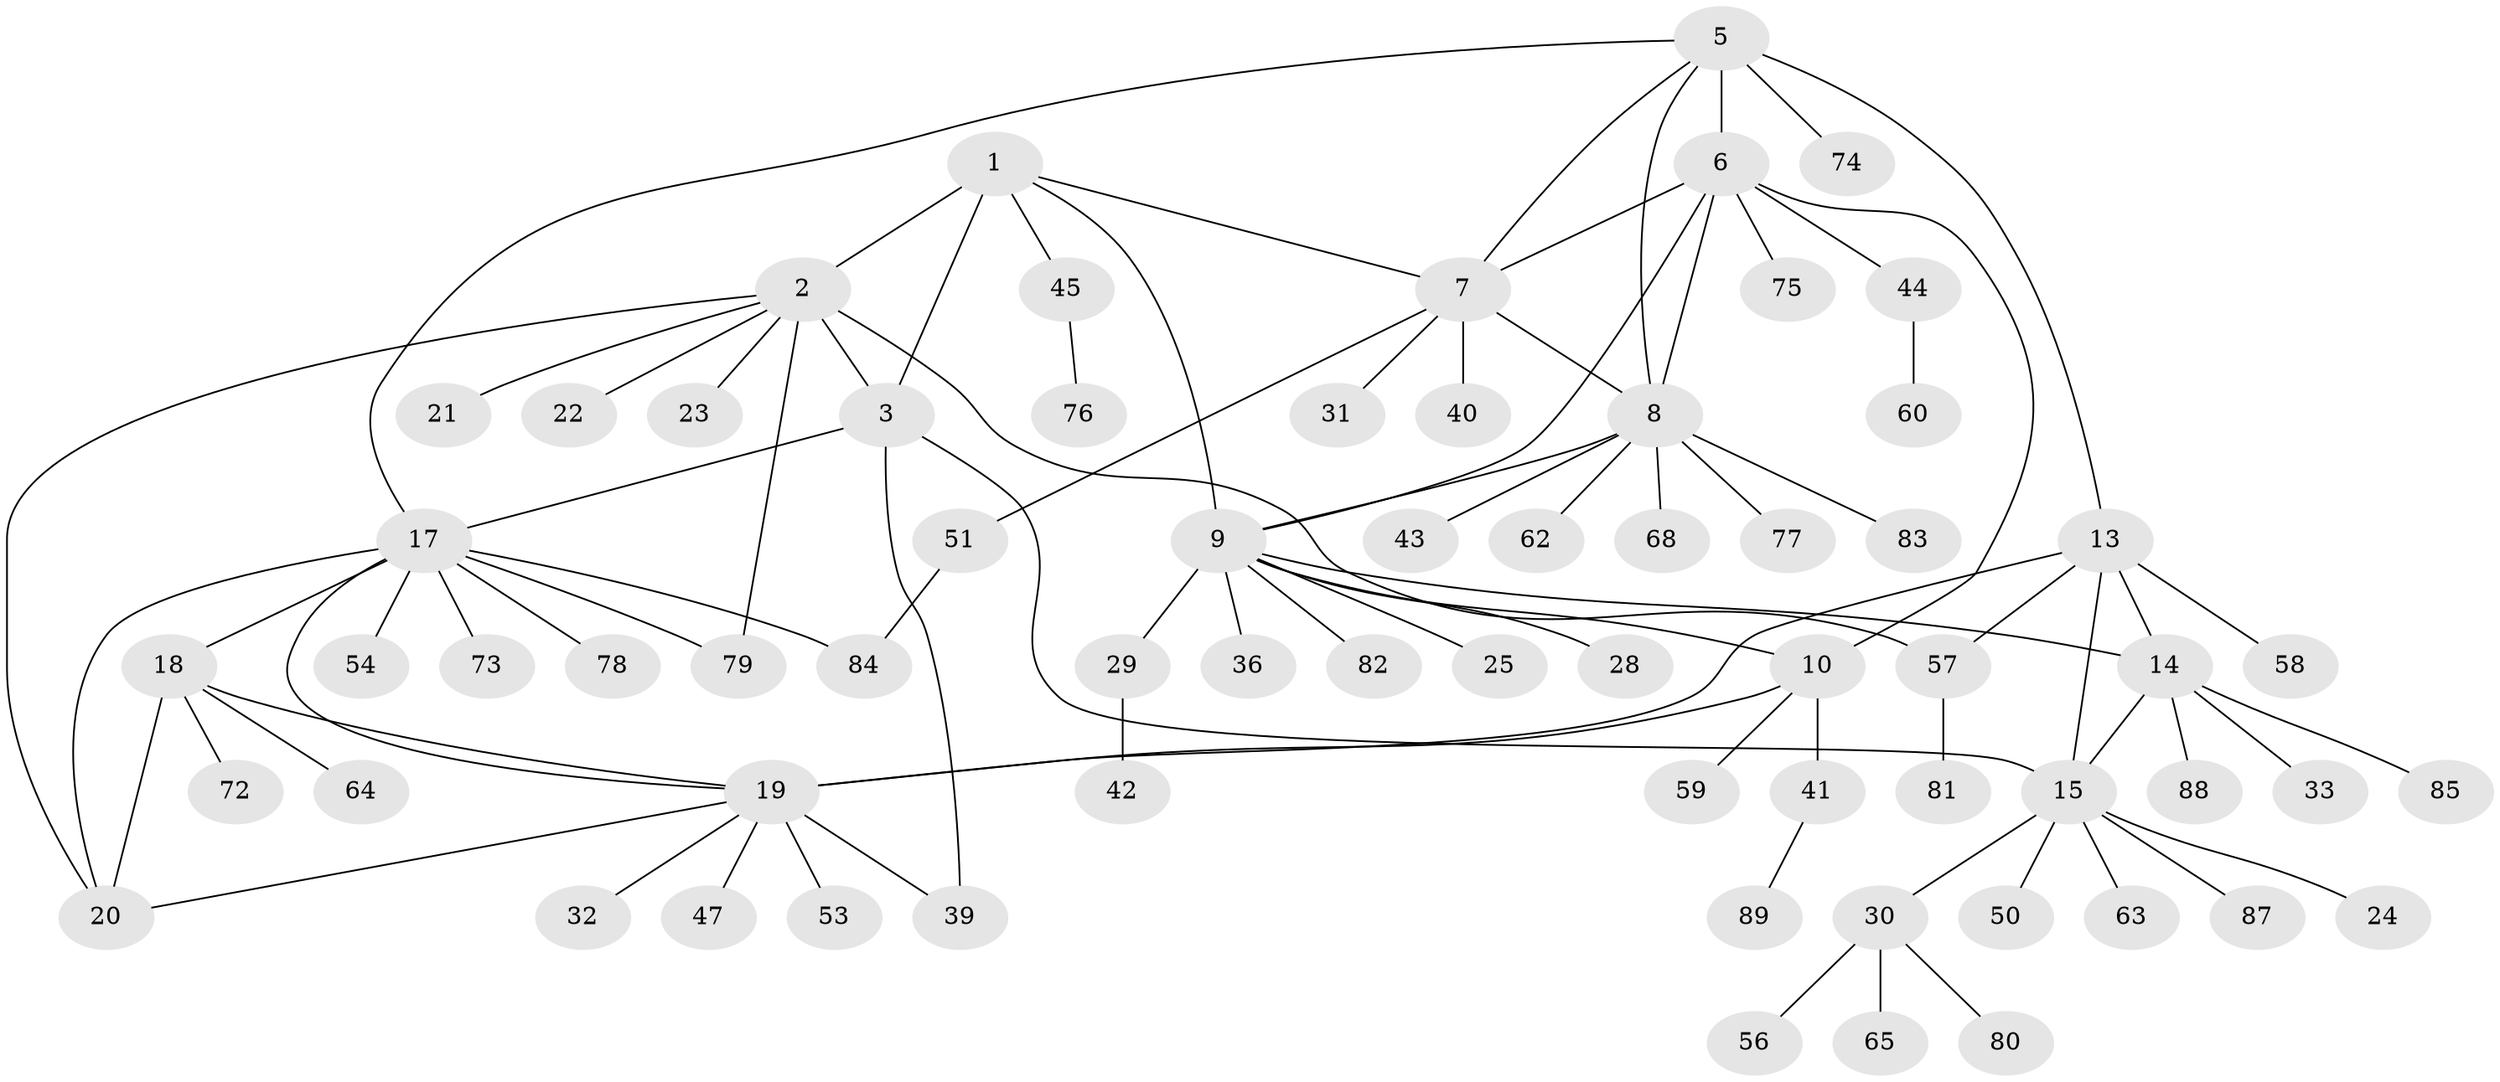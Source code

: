 // original degree distribution, {7: 0.06741573033707865, 6: 0.0449438202247191, 8: 0.02247191011235955, 5: 0.056179775280898875, 9: 0.02247191011235955, 10: 0.02247191011235955, 1: 0.5730337078651685, 2: 0.14606741573033707, 3: 0.0449438202247191}
// Generated by graph-tools (version 1.1) at 2025/42/03/06/25 10:42:13]
// undirected, 67 vertices, 87 edges
graph export_dot {
graph [start="1"]
  node [color=gray90,style=filled];
  1 [super="+55"];
  2 [super="+4"];
  3 [super="+66"];
  5 [super="+70"];
  6 [super="+12"];
  7 [super="+26"];
  8 [super="+71"];
  9 [super="+11"];
  10 [super="+35"];
  13 [super="+52"];
  14 [super="+37"];
  15 [super="+16"];
  17 [super="+38"];
  18 [super="+49"];
  19 [super="+34"];
  20 [super="+67"];
  21;
  22;
  23;
  24 [super="+48"];
  25 [super="+27"];
  28;
  29 [super="+69"];
  30 [super="+61"];
  31;
  32;
  33;
  36;
  39;
  40;
  41 [super="+46"];
  42;
  43;
  44;
  45 [super="+86"];
  47;
  50;
  51;
  53;
  54;
  56;
  57;
  58;
  59;
  60;
  62;
  63;
  64;
  65;
  68;
  72;
  73;
  74;
  75;
  76;
  77;
  78;
  79;
  80;
  81;
  82;
  83;
  84;
  85;
  87;
  88;
  89;
  1 -- 2 [weight=2];
  1 -- 3;
  1 -- 7;
  1 -- 45;
  1 -- 9;
  2 -- 3 [weight=2];
  2 -- 20;
  2 -- 21;
  2 -- 23;
  2 -- 22;
  2 -- 57;
  2 -- 79;
  3 -- 15;
  3 -- 39;
  3 -- 17;
  5 -- 6;
  5 -- 7;
  5 -- 8;
  5 -- 13 [weight=2];
  5 -- 17;
  5 -- 74;
  6 -- 7;
  6 -- 8;
  6 -- 44;
  6 -- 9 [weight=2];
  6 -- 10;
  6 -- 75;
  7 -- 8;
  7 -- 40;
  7 -- 51;
  7 -- 31;
  8 -- 43;
  8 -- 62;
  8 -- 68;
  8 -- 77;
  8 -- 83;
  8 -- 9;
  9 -- 10 [weight=2];
  9 -- 25;
  9 -- 29;
  9 -- 36;
  9 -- 82;
  9 -- 28;
  9 -- 14;
  10 -- 19;
  10 -- 41;
  10 -- 59;
  13 -- 14;
  13 -- 15 [weight=2];
  13 -- 19 [weight=2];
  13 -- 57;
  13 -- 58;
  14 -- 15 [weight=2];
  14 -- 33;
  14 -- 85;
  14 -- 88;
  15 -- 24;
  15 -- 50;
  15 -- 87;
  15 -- 63;
  15 -- 30;
  17 -- 18;
  17 -- 19;
  17 -- 20;
  17 -- 73;
  17 -- 78;
  17 -- 79;
  17 -- 84;
  17 -- 54;
  18 -- 19;
  18 -- 20;
  18 -- 64;
  18 -- 72;
  19 -- 20;
  19 -- 32;
  19 -- 39;
  19 -- 47;
  19 -- 53;
  29 -- 42;
  30 -- 56;
  30 -- 65;
  30 -- 80;
  41 -- 89;
  44 -- 60;
  45 -- 76;
  51 -- 84;
  57 -- 81;
}

